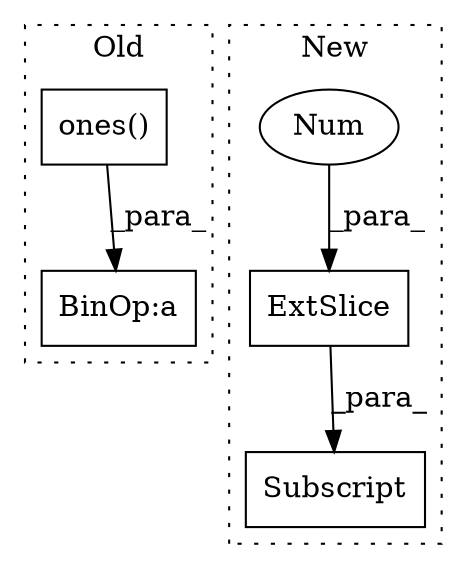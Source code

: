digraph G {
subgraph cluster0 {
1 [label="ones()" a="75" s="9855,9902" l="11,26" shape="box"];
4 [label="BinOp:a" a="82" s="9928" l="3" shape="box"];
label = "Old";
style="dotted";
}
subgraph cluster1 {
2 [label="ExtSlice" a="85" s="12289" l="9" shape="box"];
3 [label="Subscript" a="63" s="12289,0" l="18,0" shape="box"];
5 [label="Num" a="76" s="12305" l="1" shape="ellipse"];
label = "New";
style="dotted";
}
1 -> 4 [label="_para_"];
2 -> 3 [label="_para_"];
5 -> 2 [label="_para_"];
}